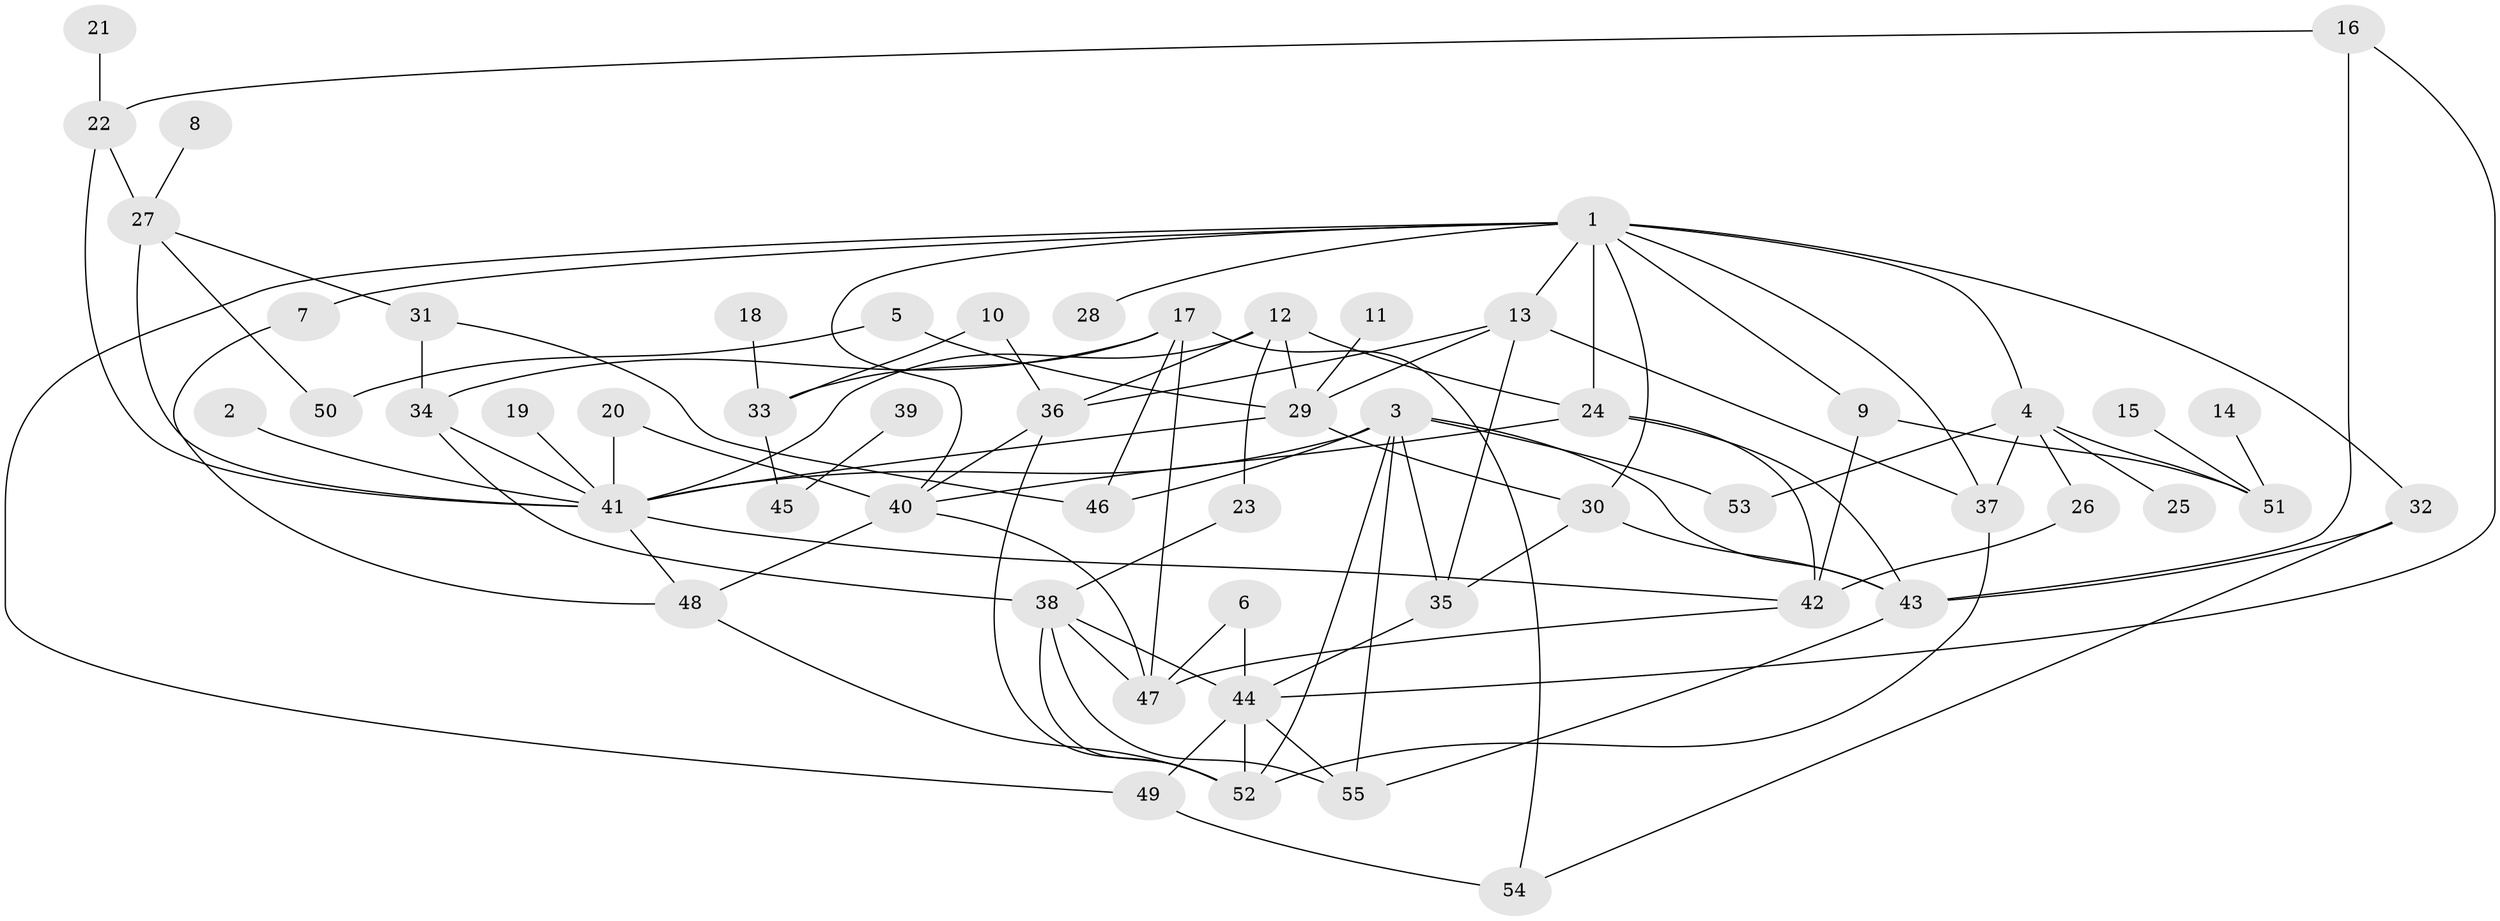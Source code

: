 // original degree distribution, {6: 0.06422018348623854, 7: 0.01834862385321101, 4: 0.1926605504587156, 5: 0.08256880733944955, 2: 0.24770642201834864, 3: 0.1651376146788991, 1: 0.22935779816513763}
// Generated by graph-tools (version 1.1) at 2025/25/03/09/25 03:25:27]
// undirected, 55 vertices, 100 edges
graph export_dot {
graph [start="1"]
  node [color=gray90,style=filled];
  1;
  2;
  3;
  4;
  5;
  6;
  7;
  8;
  9;
  10;
  11;
  12;
  13;
  14;
  15;
  16;
  17;
  18;
  19;
  20;
  21;
  22;
  23;
  24;
  25;
  26;
  27;
  28;
  29;
  30;
  31;
  32;
  33;
  34;
  35;
  36;
  37;
  38;
  39;
  40;
  41;
  42;
  43;
  44;
  45;
  46;
  47;
  48;
  49;
  50;
  51;
  52;
  53;
  54;
  55;
  1 -- 4 [weight=1.0];
  1 -- 7 [weight=1.0];
  1 -- 9 [weight=1.0];
  1 -- 13 [weight=1.0];
  1 -- 24 [weight=1.0];
  1 -- 28 [weight=1.0];
  1 -- 30 [weight=1.0];
  1 -- 32 [weight=1.0];
  1 -- 37 [weight=1.0];
  1 -- 40 [weight=1.0];
  1 -- 49 [weight=1.0];
  2 -- 41 [weight=1.0];
  3 -- 35 [weight=1.0];
  3 -- 41 [weight=2.0];
  3 -- 43 [weight=1.0];
  3 -- 46 [weight=2.0];
  3 -- 52 [weight=1.0];
  3 -- 53 [weight=1.0];
  3 -- 55 [weight=1.0];
  4 -- 25 [weight=1.0];
  4 -- 26 [weight=1.0];
  4 -- 37 [weight=1.0];
  4 -- 51 [weight=1.0];
  4 -- 53 [weight=1.0];
  5 -- 29 [weight=1.0];
  5 -- 50 [weight=2.0];
  6 -- 44 [weight=1.0];
  6 -- 47 [weight=1.0];
  7 -- 48 [weight=1.0];
  8 -- 27 [weight=1.0];
  9 -- 42 [weight=1.0];
  9 -- 51 [weight=1.0];
  10 -- 33 [weight=1.0];
  10 -- 36 [weight=1.0];
  11 -- 29 [weight=1.0];
  12 -- 23 [weight=1.0];
  12 -- 24 [weight=1.0];
  12 -- 29 [weight=1.0];
  12 -- 36 [weight=2.0];
  12 -- 41 [weight=1.0];
  13 -- 29 [weight=1.0];
  13 -- 35 [weight=1.0];
  13 -- 36 [weight=1.0];
  13 -- 37 [weight=1.0];
  14 -- 51 [weight=1.0];
  15 -- 51 [weight=1.0];
  16 -- 22 [weight=1.0];
  16 -- 43 [weight=1.0];
  16 -- 44 [weight=1.0];
  17 -- 33 [weight=1.0];
  17 -- 34 [weight=1.0];
  17 -- 46 [weight=1.0];
  17 -- 47 [weight=1.0];
  17 -- 54 [weight=1.0];
  18 -- 33 [weight=1.0];
  19 -- 41 [weight=1.0];
  20 -- 40 [weight=1.0];
  20 -- 41 [weight=1.0];
  21 -- 22 [weight=1.0];
  22 -- 27 [weight=1.0];
  22 -- 41 [weight=1.0];
  23 -- 38 [weight=1.0];
  24 -- 40 [weight=1.0];
  24 -- 42 [weight=1.0];
  24 -- 43 [weight=1.0];
  26 -- 42 [weight=1.0];
  27 -- 31 [weight=1.0];
  27 -- 41 [weight=2.0];
  27 -- 50 [weight=1.0];
  29 -- 30 [weight=1.0];
  29 -- 41 [weight=1.0];
  30 -- 35 [weight=1.0];
  30 -- 43 [weight=1.0];
  31 -- 34 [weight=1.0];
  31 -- 46 [weight=1.0];
  32 -- 43 [weight=1.0];
  32 -- 54 [weight=1.0];
  33 -- 45 [weight=1.0];
  34 -- 38 [weight=1.0];
  34 -- 41 [weight=1.0];
  35 -- 44 [weight=1.0];
  36 -- 40 [weight=1.0];
  36 -- 52 [weight=1.0];
  37 -- 52 [weight=1.0];
  38 -- 44 [weight=1.0];
  38 -- 47 [weight=1.0];
  38 -- 52 [weight=1.0];
  38 -- 55 [weight=1.0];
  39 -- 45 [weight=1.0];
  40 -- 47 [weight=1.0];
  40 -- 48 [weight=1.0];
  41 -- 42 [weight=1.0];
  41 -- 48 [weight=1.0];
  42 -- 47 [weight=1.0];
  43 -- 55 [weight=1.0];
  44 -- 49 [weight=1.0];
  44 -- 52 [weight=1.0];
  44 -- 55 [weight=1.0];
  48 -- 52 [weight=1.0];
  49 -- 54 [weight=1.0];
}
